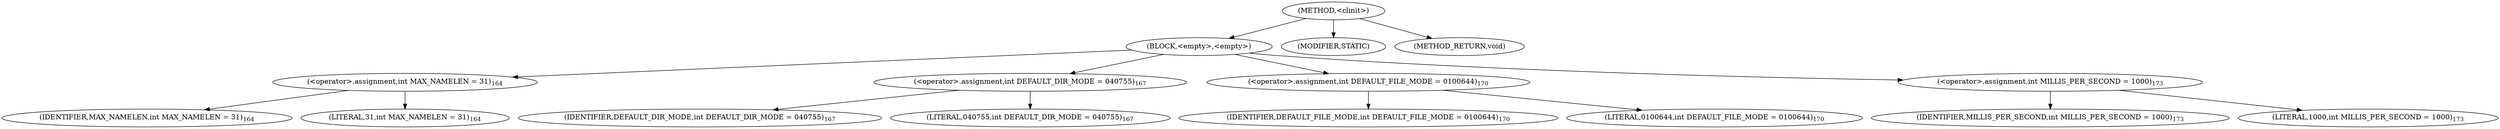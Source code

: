 digraph "&lt;clinit&gt;" {  
"1433" [label = <(METHOD,&lt;clinit&gt;)> ]
"1434" [label = <(BLOCK,&lt;empty&gt;,&lt;empty&gt;)> ]
"1435" [label = <(&lt;operator&gt;.assignment,int MAX_NAMELEN = 31)<SUB>164</SUB>> ]
"1436" [label = <(IDENTIFIER,MAX_NAMELEN,int MAX_NAMELEN = 31)<SUB>164</SUB>> ]
"1437" [label = <(LITERAL,31,int MAX_NAMELEN = 31)<SUB>164</SUB>> ]
"1438" [label = <(&lt;operator&gt;.assignment,int DEFAULT_DIR_MODE = 040755)<SUB>167</SUB>> ]
"1439" [label = <(IDENTIFIER,DEFAULT_DIR_MODE,int DEFAULT_DIR_MODE = 040755)<SUB>167</SUB>> ]
"1440" [label = <(LITERAL,040755,int DEFAULT_DIR_MODE = 040755)<SUB>167</SUB>> ]
"1441" [label = <(&lt;operator&gt;.assignment,int DEFAULT_FILE_MODE = 0100644)<SUB>170</SUB>> ]
"1442" [label = <(IDENTIFIER,DEFAULT_FILE_MODE,int DEFAULT_FILE_MODE = 0100644)<SUB>170</SUB>> ]
"1443" [label = <(LITERAL,0100644,int DEFAULT_FILE_MODE = 0100644)<SUB>170</SUB>> ]
"1444" [label = <(&lt;operator&gt;.assignment,int MILLIS_PER_SECOND = 1000)<SUB>173</SUB>> ]
"1445" [label = <(IDENTIFIER,MILLIS_PER_SECOND,int MILLIS_PER_SECOND = 1000)<SUB>173</SUB>> ]
"1446" [label = <(LITERAL,1000,int MILLIS_PER_SECOND = 1000)<SUB>173</SUB>> ]
"1447" [label = <(MODIFIER,STATIC)> ]
"1448" [label = <(METHOD_RETURN,void)> ]
  "1433" -> "1434" 
  "1433" -> "1447" 
  "1433" -> "1448" 
  "1434" -> "1435" 
  "1434" -> "1438" 
  "1434" -> "1441" 
  "1434" -> "1444" 
  "1435" -> "1436" 
  "1435" -> "1437" 
  "1438" -> "1439" 
  "1438" -> "1440" 
  "1441" -> "1442" 
  "1441" -> "1443" 
  "1444" -> "1445" 
  "1444" -> "1446" 
}
